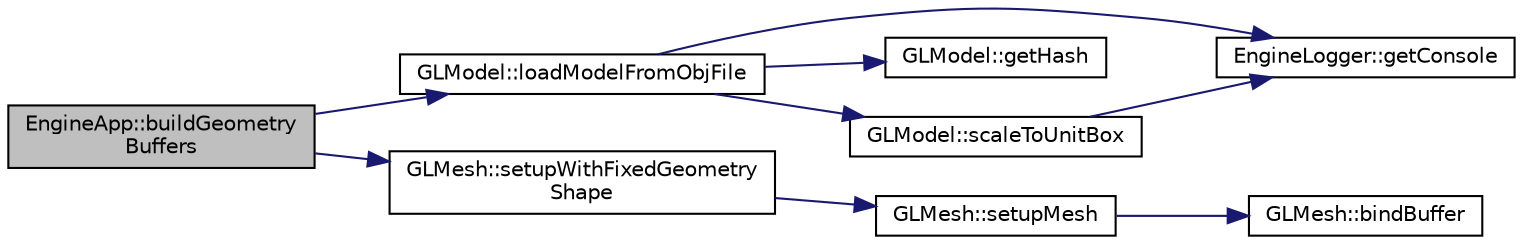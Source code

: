 digraph "EngineApp::buildGeometryBuffers"
{
  edge [fontname="Helvetica",fontsize="10",labelfontname="Helvetica",labelfontsize="10"];
  node [fontname="Helvetica",fontsize="10",shape=record];
  rankdir="LR";
  Node8 [label="EngineApp::buildGeometry\lBuffers",height=0.2,width=0.4,color="black", fillcolor="grey75", style="filled", fontcolor="black"];
  Node8 -> Node9 [color="midnightblue",fontsize="10",style="solid",fontname="Helvetica"];
  Node9 [label="GLModel::loadModelFromObjFile",height=0.2,width=0.4,color="black", fillcolor="white", style="filled",URL="$class_g_l_model.html#a2550892e85e4a6ea9e904a9af30280b1"];
  Node9 -> Node10 [color="midnightblue",fontsize="10",style="solid",fontname="Helvetica"];
  Node10 [label="EngineLogger::getConsole",height=0.2,width=0.4,color="black", fillcolor="white", style="filled",URL="$class_engine_logger.html#afe518f5a643a2996031466760e03928d"];
  Node9 -> Node11 [color="midnightblue",fontsize="10",style="solid",fontname="Helvetica"];
  Node11 [label="GLModel::getHash",height=0.2,width=0.4,color="black", fillcolor="white", style="filled",URL="$class_g_l_model.html#a87509f4f1026cfe3ff75183ddf9eb130",tooltip="this needed for loading indices from obj file. "];
  Node9 -> Node12 [color="midnightblue",fontsize="10",style="solid",fontname="Helvetica"];
  Node12 [label="GLModel::scaleToUnitBox",height=0.2,width=0.4,color="black", fillcolor="white", style="filled",URL="$class_g_l_model.html#a90ce6cf6d8ea2dfeec5f65b08a26993a",tooltip="scale loaded model to unit size box. "];
  Node12 -> Node10 [color="midnightblue",fontsize="10",style="solid",fontname="Helvetica"];
  Node8 -> Node13 [color="midnightblue",fontsize="10",style="solid",fontname="Helvetica"];
  Node13 [label="GLMesh::setupWithFixedGeometry\lShape",height=0.2,width=0.4,color="black", fillcolor="white", style="filled",URL="$class_g_l_mesh.html#afdb7074248edc88e8062708fcca7960e"];
  Node13 -> Node14 [color="midnightblue",fontsize="10",style="solid",fontname="Helvetica"];
  Node14 [label="GLMesh::setupMesh",height=0.2,width=0.4,color="black", fillcolor="white", style="filled",URL="$class_g_l_mesh.html#a763d34f3d68d4d5c9cca713be4c5f2ab"];
  Node14 -> Node15 [color="midnightblue",fontsize="10",style="solid",fontname="Helvetica"];
  Node15 [label="GLMesh::bindBuffer",height=0.2,width=0.4,color="black", fillcolor="white", style="filled",URL="$class_g_l_mesh.html#afa5c129ea2fb1ba48a4b0f3b8e0811fb"];
}
